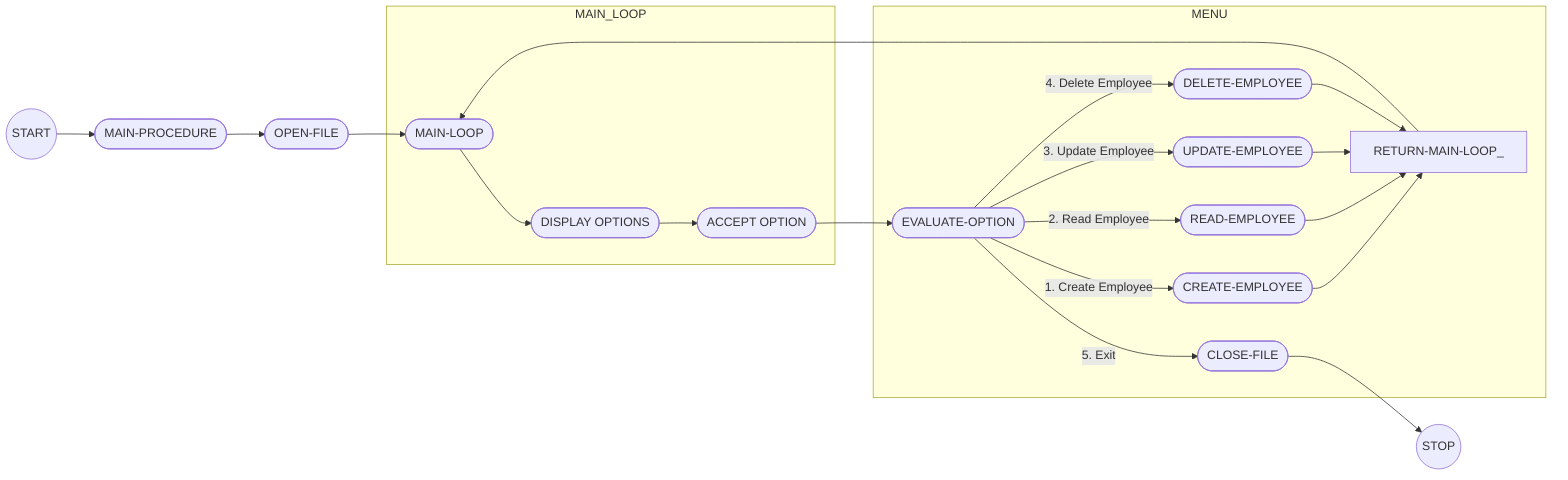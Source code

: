 graph LR
    Start((START)) --> MAIN-PROCEDURE([MAIN-PROCEDURE])
    MAIN-PROCEDURE --> OPEN-FILE([OPEN-FILE])
    OPEN-FILE --> MAIN-LOOP([MAIN-LOOP])
    MAIN-LOOP --> DISPLAY-OPTIONS_([DISPLAY OPTIONS])
    DISPLAY-OPTIONS_ --> ACCEPT-OPTION_([ACCEPT OPTION])
    ACCEPT-OPTION_ --> EVALUATE-OPTION_([EVALUATE-OPTION])
    EVALUATE-OPTION_ -->|1. Create Employee | CREATE-EMPLOYEE_([CREATE-EMPLOYEE])
    EVALUATE-OPTION_ -->|2. Read Employee    | READ-EMPLOYEE_([READ-EMPLOYEE])
    EVALUATE-OPTION_ -->|3. Update Employee| UPDATE-EMPLOYEE_([UPDATE-EMPLOYEE])
    EVALUATE-OPTION_ -->|4. Delete Employee  | DELETE-EMPLOYEE_([DELETE-EMPLOYEE])
    EVALUATE-OPTION_ -->|5. Exit| CLOSE-FILE_([CLOSE-FILE])
    RETURN-MAIN-LOOP_ --> MAIN-LOOP
    CREATE-EMPLOYEE_ --> RETURN-MAIN-LOOP_
    READ-EMPLOYEE_ --> RETURN-MAIN-LOOP_
    UPDATE-EMPLOYEE_ --> RETURN-MAIN-LOOP_
    DELETE-EMPLOYEE_ --> RETURN-MAIN-LOOP_
    CLOSE-FILE_ --> STOP((STOP))

subgraph MAIN_LOOP
     MAIN-LOOP; DISPLAY-OPTIONS_; ACCEPT-OPTION_;
end

subgraph MENU
   EVALUATE-OPTION_ ;
   CREATE-EMPLOYEE_;
   READ-EMPLOYEE_;
   UPDATE-EMPLOYEE_;
   DELETE-EMPLOYEE_;
   CLOSE-FILE_;
   RETURN-MAIN-LOOP_;
end
